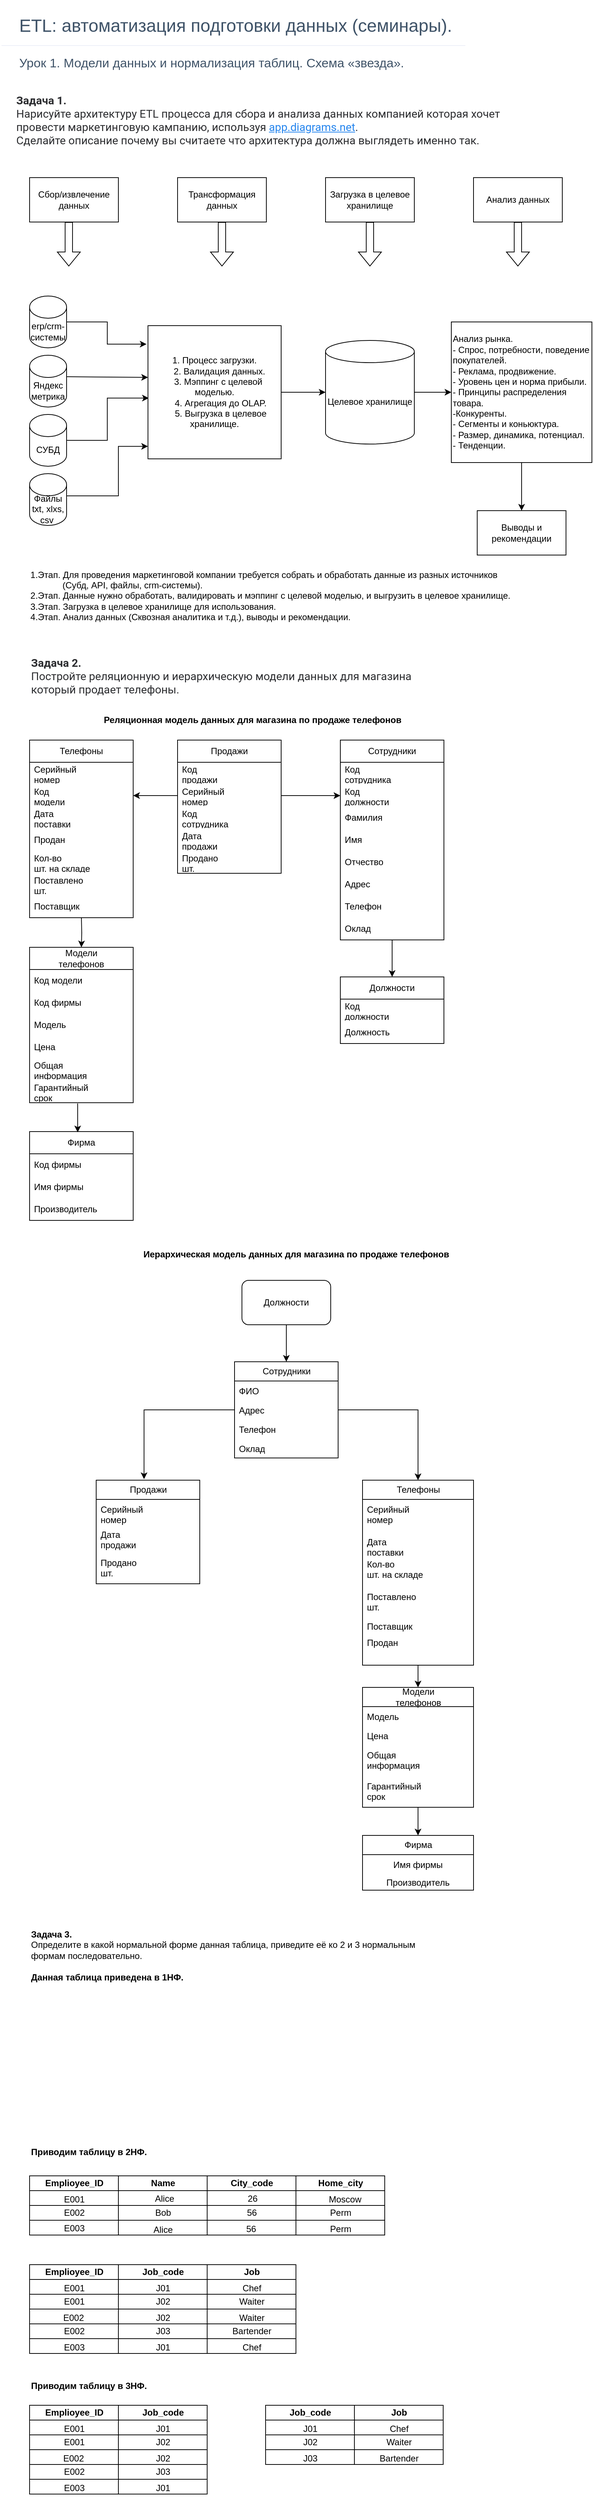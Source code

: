 <mxfile version="21.6.9" type="device">
  <diagram name="Страница — 1" id="2pCsTsZ0x85iyXRWBJ1C">
    <mxGraphModel dx="2222" dy="1791" grid="1" gridSize="10" guides="1" tooltips="1" connect="1" arrows="1" fold="1" page="1" pageScale="1" pageWidth="827" pageHeight="1169" math="0" shadow="0">
      <root>
        <mxCell id="0" />
        <mxCell id="1" parent="0" />
        <mxCell id="4Aqi2SxHFl3eGZzJkiWf-13" value="Продажи" style="swimlane;fontStyle=0;childLayout=stackLayout;horizontal=1;startSize=30;horizontalStack=0;resizeParent=1;resizeParentMax=0;resizeLast=0;collapsible=1;marginBottom=0;whiteSpace=wrap;html=1;" parent="1" vertex="1">
          <mxGeometry x="-560" y="-160" width="140" height="180" as="geometry" />
        </mxCell>
        <mxCell id="4Aqi2SxHFl3eGZzJkiWf-14" value="Код&lt;br/&gt;продажи" style="text;strokeColor=none;fillColor=none;align=left;verticalAlign=middle;spacingLeft=4;spacingRight=4;overflow=hidden;points=[[0,0.5],[1,0.5]];portConstraint=eastwest;rotatable=0;whiteSpace=wrap;html=1;" parent="4Aqi2SxHFl3eGZzJkiWf-13" vertex="1">
          <mxGeometry y="30" width="140" height="30" as="geometry" />
        </mxCell>
        <mxCell id="4Aqi2SxHFl3eGZzJkiWf-15" value="Серийный&lt;br/&gt;номер" style="text;strokeColor=none;fillColor=none;align=left;verticalAlign=middle;spacingLeft=4;spacingRight=4;overflow=hidden;points=[[0,0.5],[1,0.5]];portConstraint=eastwest;rotatable=0;whiteSpace=wrap;html=1;" parent="4Aqi2SxHFl3eGZzJkiWf-13" vertex="1">
          <mxGeometry y="60" width="140" height="30" as="geometry" />
        </mxCell>
        <mxCell id="4Aqi2SxHFl3eGZzJkiWf-16" value="Код&lt;br/&gt;сотрудника" style="text;strokeColor=none;fillColor=none;align=left;verticalAlign=middle;spacingLeft=4;spacingRight=4;overflow=hidden;points=[[0,0.5],[1,0.5]];portConstraint=eastwest;rotatable=0;whiteSpace=wrap;html=1;" parent="4Aqi2SxHFl3eGZzJkiWf-13" vertex="1">
          <mxGeometry y="90" width="140" height="30" as="geometry" />
        </mxCell>
        <mxCell id="ZsHg2eRCl6iXn9qxLOR--1" value="Дата&lt;br/&gt;продажи" style="text;strokeColor=none;fillColor=none;align=left;verticalAlign=middle;spacingLeft=4;spacingRight=4;overflow=hidden;points=[[0,0.5],[1,0.5]];portConstraint=eastwest;rotatable=0;whiteSpace=wrap;html=1;" vertex="1" parent="4Aqi2SxHFl3eGZzJkiWf-13">
          <mxGeometry y="120" width="140" height="30" as="geometry" />
        </mxCell>
        <mxCell id="ZsHg2eRCl6iXn9qxLOR--2" value="Продано&lt;br/&gt;шт." style="text;strokeColor=none;fillColor=none;align=left;verticalAlign=middle;spacingLeft=4;spacingRight=4;overflow=hidden;points=[[0,0.5],[1,0.5]];portConstraint=eastwest;rotatable=0;whiteSpace=wrap;html=1;" vertex="1" parent="4Aqi2SxHFl3eGZzJkiWf-13">
          <mxGeometry y="150" width="140" height="30" as="geometry" />
        </mxCell>
        <mxCell id="4Aqi2SxHFl3eGZzJkiWf-21" value="Сотрудники" style="swimlane;fontStyle=0;childLayout=stackLayout;horizontal=1;startSize=30;horizontalStack=0;resizeParent=1;resizeParentMax=0;resizeLast=0;collapsible=1;marginBottom=0;whiteSpace=wrap;html=1;" parent="1" vertex="1">
          <mxGeometry x="-340" y="-160" width="140" height="270" as="geometry">
            <mxRectangle x="-360" y="630" width="110" height="30" as="alternateBounds" />
          </mxGeometry>
        </mxCell>
        <mxCell id="4Aqi2SxHFl3eGZzJkiWf-22" value="Код&lt;br/&gt;сотрудника" style="text;strokeColor=none;fillColor=none;align=left;verticalAlign=middle;spacingLeft=4;spacingRight=4;overflow=hidden;points=[[0,0.5],[1,0.5]];portConstraint=eastwest;rotatable=0;whiteSpace=wrap;html=1;" parent="4Aqi2SxHFl3eGZzJkiWf-21" vertex="1">
          <mxGeometry y="30" width="140" height="30" as="geometry" />
        </mxCell>
        <mxCell id="4Aqi2SxHFl3eGZzJkiWf-23" value="Код&lt;br/&gt;должности" style="text;strokeColor=none;fillColor=none;align=left;verticalAlign=middle;spacingLeft=4;spacingRight=4;overflow=hidden;points=[[0,0.5],[1,0.5]];portConstraint=eastwest;rotatable=0;whiteSpace=wrap;html=1;" parent="4Aqi2SxHFl3eGZzJkiWf-21" vertex="1">
          <mxGeometry y="60" width="140" height="30" as="geometry" />
        </mxCell>
        <mxCell id="4Aqi2SxHFl3eGZzJkiWf-24" value="Фамилия" style="text;strokeColor=none;fillColor=none;align=left;verticalAlign=middle;spacingLeft=4;spacingRight=4;overflow=hidden;points=[[0,0.5],[1,0.5]];portConstraint=eastwest;rotatable=0;whiteSpace=wrap;html=1;" parent="4Aqi2SxHFl3eGZzJkiWf-21" vertex="1">
          <mxGeometry y="90" width="140" height="30" as="geometry" />
        </mxCell>
        <mxCell id="ZsHg2eRCl6iXn9qxLOR--3" value="Имя" style="text;strokeColor=none;fillColor=none;align=left;verticalAlign=middle;spacingLeft=4;spacingRight=4;overflow=hidden;points=[[0,0.5],[1,0.5]];portConstraint=eastwest;rotatable=0;whiteSpace=wrap;html=1;" vertex="1" parent="4Aqi2SxHFl3eGZzJkiWf-21">
          <mxGeometry y="120" width="140" height="30" as="geometry" />
        </mxCell>
        <mxCell id="ZsHg2eRCl6iXn9qxLOR--4" value="Отчество" style="text;strokeColor=none;fillColor=none;align=left;verticalAlign=middle;spacingLeft=4;spacingRight=4;overflow=hidden;points=[[0,0.5],[1,0.5]];portConstraint=eastwest;rotatable=0;whiteSpace=wrap;html=1;" vertex="1" parent="4Aqi2SxHFl3eGZzJkiWf-21">
          <mxGeometry y="150" width="140" height="30" as="geometry" />
        </mxCell>
        <mxCell id="ZsHg2eRCl6iXn9qxLOR--5" value="Адрес" style="text;strokeColor=none;fillColor=none;align=left;verticalAlign=middle;spacingLeft=4;spacingRight=4;overflow=hidden;points=[[0,0.5],[1,0.5]];portConstraint=eastwest;rotatable=0;whiteSpace=wrap;html=1;" vertex="1" parent="4Aqi2SxHFl3eGZzJkiWf-21">
          <mxGeometry y="180" width="140" height="30" as="geometry" />
        </mxCell>
        <mxCell id="ZsHg2eRCl6iXn9qxLOR--19" value="" style="endArrow=classic;html=1;rounded=0;entryX=0.5;entryY=0;entryDx=0;entryDy=0;" edge="1" parent="4Aqi2SxHFl3eGZzJkiWf-21" target="4Aqi2SxHFl3eGZzJkiWf-25">
          <mxGeometry width="50" height="50" relative="1" as="geometry">
            <mxPoint x="70" y="270" as="sourcePoint" />
            <mxPoint x="120" y="220" as="targetPoint" />
          </mxGeometry>
        </mxCell>
        <mxCell id="ZsHg2eRCl6iXn9qxLOR--6" value="Телефон" style="text;strokeColor=none;fillColor=none;align=left;verticalAlign=middle;spacingLeft=4;spacingRight=4;overflow=hidden;points=[[0,0.5],[1,0.5]];portConstraint=eastwest;rotatable=0;whiteSpace=wrap;html=1;" vertex="1" parent="4Aqi2SxHFl3eGZzJkiWf-21">
          <mxGeometry y="210" width="140" height="30" as="geometry" />
        </mxCell>
        <mxCell id="ZsHg2eRCl6iXn9qxLOR--7" value="Оклад" style="text;strokeColor=none;fillColor=none;align=left;verticalAlign=middle;spacingLeft=4;spacingRight=4;overflow=hidden;points=[[0,0.5],[1,0.5]];portConstraint=eastwest;rotatable=0;whiteSpace=wrap;html=1;" vertex="1" parent="4Aqi2SxHFl3eGZzJkiWf-21">
          <mxGeometry y="240" width="140" height="30" as="geometry" />
        </mxCell>
        <mxCell id="4Aqi2SxHFl3eGZzJkiWf-25" value="Должности" style="swimlane;fontStyle=0;childLayout=stackLayout;horizontal=1;startSize=30;horizontalStack=0;resizeParent=1;resizeParentMax=0;resizeLast=0;collapsible=1;marginBottom=0;whiteSpace=wrap;html=1;" parent="1" vertex="1">
          <mxGeometry x="-340" y="160" width="140" height="90" as="geometry" />
        </mxCell>
        <mxCell id="4Aqi2SxHFl3eGZzJkiWf-26" value="Код&lt;br/&gt;должности" style="text;strokeColor=none;fillColor=none;align=left;verticalAlign=middle;spacingLeft=4;spacingRight=4;overflow=hidden;points=[[0,0.5],[1,0.5]];portConstraint=eastwest;rotatable=0;whiteSpace=wrap;html=1;" parent="4Aqi2SxHFl3eGZzJkiWf-25" vertex="1">
          <mxGeometry y="30" width="140" height="30" as="geometry" />
        </mxCell>
        <mxCell id="4Aqi2SxHFl3eGZzJkiWf-27" value="Должность" style="text;strokeColor=none;fillColor=none;align=left;verticalAlign=middle;spacingLeft=4;spacingRight=4;overflow=hidden;points=[[0,0.5],[1,0.5]];portConstraint=eastwest;rotatable=0;whiteSpace=wrap;html=1;" parent="4Aqi2SxHFl3eGZzJkiWf-25" vertex="1">
          <mxGeometry y="60" width="140" height="30" as="geometry" />
        </mxCell>
        <mxCell id="4Aqi2SxHFl3eGZzJkiWf-49" value="Телефоны" style="swimlane;fontStyle=0;childLayout=stackLayout;horizontal=1;startSize=30;horizontalStack=0;resizeParent=1;resizeParentMax=0;resizeLast=0;collapsible=1;marginBottom=0;whiteSpace=wrap;html=1;" parent="1" vertex="1">
          <mxGeometry x="-760" y="-160" width="140" height="240" as="geometry" />
        </mxCell>
        <mxCell id="4Aqi2SxHFl3eGZzJkiWf-50" value="Серийный&lt;br/&gt;номер" style="text;strokeColor=none;fillColor=none;align=left;verticalAlign=middle;spacingLeft=4;spacingRight=4;overflow=hidden;points=[[0,0.5],[1,0.5]];portConstraint=eastwest;rotatable=0;whiteSpace=wrap;html=1;" parent="4Aqi2SxHFl3eGZzJkiWf-49" vertex="1">
          <mxGeometry y="30" width="140" height="30" as="geometry" />
        </mxCell>
        <mxCell id="4Aqi2SxHFl3eGZzJkiWf-51" value="Код&lt;br/&gt;модели" style="text;strokeColor=none;fillColor=none;align=left;verticalAlign=middle;spacingLeft=4;spacingRight=4;overflow=hidden;points=[[0,0.5],[1,0.5]];portConstraint=eastwest;rotatable=0;whiteSpace=wrap;html=1;" parent="4Aqi2SxHFl3eGZzJkiWf-49" vertex="1">
          <mxGeometry y="60" width="140" height="30" as="geometry" />
        </mxCell>
        <mxCell id="4Aqi2SxHFl3eGZzJkiWf-52" value="Дата&lt;br/&gt;поставки" style="text;strokeColor=none;fillColor=none;align=left;verticalAlign=middle;spacingLeft=4;spacingRight=4;overflow=hidden;points=[[0,0.5],[1,0.5]];portConstraint=eastwest;rotatable=0;whiteSpace=wrap;html=1;" parent="4Aqi2SxHFl3eGZzJkiWf-49" vertex="1">
          <mxGeometry y="90" width="140" height="30" as="geometry" />
        </mxCell>
        <mxCell id="ZsHg2eRCl6iXn9qxLOR--8" value="Продан" style="text;strokeColor=none;fillColor=none;align=left;verticalAlign=middle;spacingLeft=4;spacingRight=4;overflow=hidden;points=[[0,0.5],[1,0.5]];portConstraint=eastwest;rotatable=0;whiteSpace=wrap;html=1;" vertex="1" parent="4Aqi2SxHFl3eGZzJkiWf-49">
          <mxGeometry y="120" width="140" height="30" as="geometry" />
        </mxCell>
        <mxCell id="ZsHg2eRCl6iXn9qxLOR--9" value="Кол-во&lt;br/&gt;шт. на складе" style="text;strokeColor=none;fillColor=none;align=left;verticalAlign=middle;spacingLeft=4;spacingRight=4;overflow=hidden;points=[[0,0.5],[1,0.5]];portConstraint=eastwest;rotatable=0;whiteSpace=wrap;html=1;" vertex="1" parent="4Aqi2SxHFl3eGZzJkiWf-49">
          <mxGeometry y="150" width="140" height="30" as="geometry" />
        </mxCell>
        <mxCell id="ZsHg2eRCl6iXn9qxLOR--10" value="Поставлено&lt;br/&gt;шт." style="text;strokeColor=none;fillColor=none;align=left;verticalAlign=middle;spacingLeft=4;spacingRight=4;overflow=hidden;points=[[0,0.5],[1,0.5]];portConstraint=eastwest;rotatable=0;whiteSpace=wrap;html=1;" vertex="1" parent="4Aqi2SxHFl3eGZzJkiWf-49">
          <mxGeometry y="180" width="140" height="30" as="geometry" />
        </mxCell>
        <mxCell id="ZsHg2eRCl6iXn9qxLOR--11" value="Поставщик" style="text;strokeColor=none;fillColor=none;align=left;verticalAlign=middle;spacingLeft=4;spacingRight=4;overflow=hidden;points=[[0,0.5],[1,0.5]];portConstraint=eastwest;rotatable=0;whiteSpace=wrap;html=1;" vertex="1" parent="4Aqi2SxHFl3eGZzJkiWf-49">
          <mxGeometry y="210" width="140" height="30" as="geometry" />
        </mxCell>
        <mxCell id="4Aqi2SxHFl3eGZzJkiWf-53" value="Модели&lt;br/&gt;телефонов" style="swimlane;fontStyle=0;childLayout=stackLayout;horizontal=1;startSize=30;horizontalStack=0;resizeParent=1;resizeParentMax=0;resizeLast=0;collapsible=1;marginBottom=0;whiteSpace=wrap;html=1;" parent="1" vertex="1">
          <mxGeometry x="-760" y="120" width="140" height="210" as="geometry" />
        </mxCell>
        <mxCell id="4Aqi2SxHFl3eGZzJkiWf-54" value="Код модели" style="text;strokeColor=none;fillColor=none;align=left;verticalAlign=middle;spacingLeft=4;spacingRight=4;overflow=hidden;points=[[0,0.5],[1,0.5]];portConstraint=eastwest;rotatable=0;whiteSpace=wrap;html=1;" parent="4Aqi2SxHFl3eGZzJkiWf-53" vertex="1">
          <mxGeometry y="30" width="140" height="30" as="geometry" />
        </mxCell>
        <mxCell id="4Aqi2SxHFl3eGZzJkiWf-55" value="Код фирмы" style="text;strokeColor=none;fillColor=none;align=left;verticalAlign=middle;spacingLeft=4;spacingRight=4;overflow=hidden;points=[[0,0.5],[1,0.5]];portConstraint=eastwest;rotatable=0;whiteSpace=wrap;html=1;" parent="4Aqi2SxHFl3eGZzJkiWf-53" vertex="1">
          <mxGeometry y="60" width="140" height="30" as="geometry" />
        </mxCell>
        <mxCell id="4Aqi2SxHFl3eGZzJkiWf-56" value="Модель" style="text;strokeColor=none;fillColor=none;align=left;verticalAlign=middle;spacingLeft=4;spacingRight=4;overflow=hidden;points=[[0,0.5],[1,0.5]];portConstraint=eastwest;rotatable=0;whiteSpace=wrap;html=1;" parent="4Aqi2SxHFl3eGZzJkiWf-53" vertex="1">
          <mxGeometry y="90" width="140" height="30" as="geometry" />
        </mxCell>
        <mxCell id="ZsHg2eRCl6iXn9qxLOR--12" value="Цена" style="text;strokeColor=none;fillColor=none;align=left;verticalAlign=middle;spacingLeft=4;spacingRight=4;overflow=hidden;points=[[0,0.5],[1,0.5]];portConstraint=eastwest;rotatable=0;whiteSpace=wrap;html=1;" vertex="1" parent="4Aqi2SxHFl3eGZzJkiWf-53">
          <mxGeometry y="120" width="140" height="30" as="geometry" />
        </mxCell>
        <mxCell id="ZsHg2eRCl6iXn9qxLOR--13" value="Общая&lt;br/&gt;информация" style="text;strokeColor=none;fillColor=none;align=left;verticalAlign=middle;spacingLeft=4;spacingRight=4;overflow=hidden;points=[[0,0.5],[1,0.5]];portConstraint=eastwest;rotatable=0;whiteSpace=wrap;html=1;" vertex="1" parent="4Aqi2SxHFl3eGZzJkiWf-53">
          <mxGeometry y="150" width="140" height="30" as="geometry" />
        </mxCell>
        <mxCell id="ZsHg2eRCl6iXn9qxLOR--14" value="Гарантийный&lt;br style=&quot;border-color: var(--border-color);&quot;&gt;срок" style="text;strokeColor=none;fillColor=none;align=left;verticalAlign=middle;spacingLeft=4;spacingRight=4;overflow=hidden;points=[[0,0.5],[1,0.5]];portConstraint=eastwest;rotatable=0;whiteSpace=wrap;html=1;" vertex="1" parent="4Aqi2SxHFl3eGZzJkiWf-53">
          <mxGeometry y="180" width="140" height="30" as="geometry" />
        </mxCell>
        <mxCell id="4Aqi2SxHFl3eGZzJkiWf-57" value="Фирма" style="swimlane;fontStyle=0;childLayout=stackLayout;horizontal=1;startSize=30;horizontalStack=0;resizeParent=1;resizeParentMax=0;resizeLast=0;collapsible=1;marginBottom=0;whiteSpace=wrap;html=1;" parent="1" vertex="1">
          <mxGeometry x="-760" y="369" width="140" height="120" as="geometry" />
        </mxCell>
        <mxCell id="4Aqi2SxHFl3eGZzJkiWf-58" value="Код фирмы" style="text;strokeColor=none;fillColor=none;align=left;verticalAlign=middle;spacingLeft=4;spacingRight=4;overflow=hidden;points=[[0,0.5],[1,0.5]];portConstraint=eastwest;rotatable=0;whiteSpace=wrap;html=1;" parent="4Aqi2SxHFl3eGZzJkiWf-57" vertex="1">
          <mxGeometry y="30" width="140" height="30" as="geometry" />
        </mxCell>
        <mxCell id="4Aqi2SxHFl3eGZzJkiWf-59" value="Имя фирмы" style="text;strokeColor=none;fillColor=none;align=left;verticalAlign=middle;spacingLeft=4;spacingRight=4;overflow=hidden;points=[[0,0.5],[1,0.5]];portConstraint=eastwest;rotatable=0;whiteSpace=wrap;html=1;" parent="4Aqi2SxHFl3eGZzJkiWf-57" vertex="1">
          <mxGeometry y="60" width="140" height="30" as="geometry" />
        </mxCell>
        <mxCell id="ZsHg2eRCl6iXn9qxLOR--102" value="Производитель" style="text;strokeColor=none;fillColor=none;align=left;verticalAlign=middle;spacingLeft=4;spacingRight=4;overflow=hidden;points=[[0,0.5],[1,0.5]];portConstraint=eastwest;rotatable=0;whiteSpace=wrap;html=1;" vertex="1" parent="4Aqi2SxHFl3eGZzJkiWf-57">
          <mxGeometry y="90" width="140" height="30" as="geometry" />
        </mxCell>
        <mxCell id="4Aqi2SxHFl3eGZzJkiWf-68" value="&lt;header class=&quot;main-content-wrapper__header&quot; style=&quot;box-sizing: border-box; display: flex; align-items: center; min-height: 55px; padding: 0px 18px 8px 24px; border-bottom: 1px solid rgba(164, 175, 221, 0.2); font-family: Onest, sans-serif; font-style: normal; font-weight: 500; font-size: 24px; line-height: 24px; color: rgb(44, 45, 48); font-variant-ligatures: normal; font-variant-caps: normal; letter-spacing: normal; orphans: 2; text-align: start; text-indent: 0px; text-transform: none; widows: 2; word-spacing: 0px; -webkit-text-stroke-width: 0px; background-color: rgb(255, 255, 255); text-decoration-thickness: initial; text-decoration-style: initial; text-decoration-color: initial;&quot;&gt;&lt;h2 style=&quot;box-sizing: border-box; font-family: Onest, sans-serif; font-weight: 500; line-height: 24px; color: rgb(63, 83, 104); margin: 10px 0px 0px; font-size: 24px;&quot;&gt;ETL: автоматизация подготовки данных (семинары).&lt;/h2&gt;&lt;/header&gt;&lt;header style=&quot;box-sizing: border-box; display: flex; align-items: center; min-height: 55px; padding: 0px 18px 8px 24px; color: rgb(44, 45, 48); font-family: Onest, Roboto, &amp;quot;San Francisco&amp;quot;, &amp;quot;Helvetica Neue&amp;quot;, Helvetica, Arial; font-size: 15px; font-style: normal; font-variant-ligatures: normal; font-variant-caps: normal; font-weight: 400; letter-spacing: normal; orphans: 2; text-align: start; text-indent: 0px; text-transform: none; widows: 2; word-spacing: 0px; -webkit-text-stroke-width: 0px; background-color: rgb(255, 255, 255); text-decoration-thickness: initial; text-decoration-style: initial; text-decoration-color: initial;&quot;&gt;&lt;div class=&quot;title-block&quot; style=&quot;box-sizing: border-box; flex: 1 1 0%; position: relative;&quot;&gt;&lt;h3 class=&quot;title&quot; style=&quot;box-sizing: border-box; font-family: Onest, sans-serif; font-weight: 500; line-height: 24px; color: rgb(63, 83, 104); margin: 0px; font-size: 17px; font-style: normal;&quot;&gt;Урок 1. Модели данных и нормализация таблиц. Схема «звезда».&lt;/h3&gt;&lt;/div&gt;&lt;/header&gt;" style="text;whiteSpace=wrap;html=1;" parent="1" vertex="1">
          <mxGeometry x="-800" y="-1160" width="640" height="120" as="geometry" />
        </mxCell>
        <mxCell id="4Aqi2SxHFl3eGZzJkiWf-69" value="&lt;span style=&quot;color: rgb(44, 45, 48); font-family: Onest, Roboto, &amp;quot;San Francisco&amp;quot;, &amp;quot;Helvetica Neue&amp;quot;, Helvetica, Arial; font-size: 15px; font-style: normal; font-variant-ligatures: normal; font-variant-caps: normal; letter-spacing: normal; orphans: 2; text-align: start; text-indent: 0px; text-transform: none; widows: 2; word-spacing: 0px; -webkit-text-stroke-width: 0px; background-color: rgb(255, 255, 255); text-decoration-thickness: initial; text-decoration-style: initial; text-decoration-color: initial; float: none; display: inline !important;&quot;&gt;&lt;b&gt;Задача 1.&lt;/b&gt;&lt;br&gt;Нарисуйте архитектуру ETL процесса для сбора и анализа данных компанией которая хочет&amp;nbsp; &amp;nbsp; &amp;nbsp; &amp;nbsp; &amp;nbsp; &amp;nbsp; &amp;nbsp; провести маркетинговую кампанию, используя&lt;span style=&quot;font-weight: 400;&quot;&gt;&amp;nbsp;&lt;/span&gt;&lt;/span&gt;&lt;a href=&quot;http://app.diagrams.net/&quot; target=&quot;_blank&quot; style=&quot;box-sizing: border-box; background-color: rgb(255, 255, 255); color: rgb(37, 133, 238); text-decoration: underline; cursor: pointer; overflow-wrap: break-word; font-family: Onest, Roboto, &amp;quot;San Francisco&amp;quot;, &amp;quot;Helvetica Neue&amp;quot;, Helvetica, Arial; font-size: 15px; font-style: normal; font-variant-ligatures: normal; font-variant-caps: normal; font-weight: 400; letter-spacing: normal; orphans: 2; text-align: start; text-indent: 0px; text-transform: none; widows: 2; word-spacing: 0px; -webkit-text-stroke-width: 0px;&quot;&gt;app.diagrams.net&lt;/a&gt;&lt;span style=&quot;color: rgb(44, 45, 48); font-family: Onest, Roboto, &amp;quot;San Francisco&amp;quot;, &amp;quot;Helvetica Neue&amp;quot;, Helvetica, Arial; font-size: 15px; font-style: normal; font-variant-ligatures: normal; font-variant-caps: normal; font-weight: 400; letter-spacing: normal; orphans: 2; text-align: start; text-indent: 0px; text-transform: none; widows: 2; word-spacing: 0px; -webkit-text-stroke-width: 0px; background-color: rgb(255, 255, 255); text-decoration-thickness: initial; text-decoration-style: initial; text-decoration-color: initial; float: none; display: inline !important;&quot;&gt;.&lt;br&gt;Сделайте описание почему вы считаете что архитектура должна выглядеть именно так.&lt;/span&gt;" style="text;whiteSpace=wrap;html=1;" parent="1" vertex="1">
          <mxGeometry x="-780" y="-1040" width="710" height="80" as="geometry" />
        </mxCell>
        <mxCell id="4Aqi2SxHFl3eGZzJkiWf-70" value="Сбор/извлечение данных" style="rounded=0;whiteSpace=wrap;html=1;" parent="1" vertex="1">
          <mxGeometry x="-760" y="-920" width="120" height="60" as="geometry" />
        </mxCell>
        <mxCell id="4Aqi2SxHFl3eGZzJkiWf-71" value="Трансформация данных" style="rounded=0;whiteSpace=wrap;html=1;" parent="1" vertex="1">
          <mxGeometry x="-560" y="-920" width="120" height="60" as="geometry" />
        </mxCell>
        <mxCell id="4Aqi2SxHFl3eGZzJkiWf-72" value="Загрузка в целевое хранилище" style="rounded=0;whiteSpace=wrap;html=1;" parent="1" vertex="1">
          <mxGeometry x="-360" y="-920" width="120" height="60" as="geometry" />
        </mxCell>
        <mxCell id="4Aqi2SxHFl3eGZzJkiWf-73" value="Анализ данных" style="rounded=0;whiteSpace=wrap;html=1;" parent="1" vertex="1">
          <mxGeometry x="-160" y="-920" width="120" height="60" as="geometry" />
        </mxCell>
        <mxCell id="4Aqi2SxHFl3eGZzJkiWf-80" style="edgeStyle=orthogonalEdgeStyle;rounded=0;orthogonalLoop=1;jettySize=auto;html=1;entryX=-0.011;entryY=0.139;entryDx=0;entryDy=0;entryPerimeter=0;" parent="1" source="4Aqi2SxHFl3eGZzJkiWf-74" target="4Aqi2SxHFl3eGZzJkiWf-78" edge="1">
          <mxGeometry relative="1" as="geometry" />
        </mxCell>
        <mxCell id="4Aqi2SxHFl3eGZzJkiWf-74" value="erp/crm-системы" style="shape=cylinder3;whiteSpace=wrap;html=1;boundedLbl=1;backgroundOutline=1;size=15;" parent="1" vertex="1">
          <mxGeometry x="-760" y="-760" width="50" height="70" as="geometry" />
        </mxCell>
        <mxCell id="4Aqi2SxHFl3eGZzJkiWf-81" style="edgeStyle=orthogonalEdgeStyle;rounded=0;orthogonalLoop=1;jettySize=auto;html=1;entryX=0;entryY=0.394;entryDx=0;entryDy=0;entryPerimeter=0;" parent="1" edge="1">
          <mxGeometry relative="1" as="geometry">
            <mxPoint x="-710" y="-651" as="sourcePoint" />
            <mxPoint x="-600" y="-650.08" as="targetPoint" />
          </mxGeometry>
        </mxCell>
        <mxCell id="4Aqi2SxHFl3eGZzJkiWf-75" value="Яндекс&lt;br&gt;метрика" style="shape=cylinder3;whiteSpace=wrap;html=1;boundedLbl=1;backgroundOutline=1;size=15;" parent="1" vertex="1">
          <mxGeometry x="-760" y="-680" width="50" height="70" as="geometry" />
        </mxCell>
        <mxCell id="4Aqi2SxHFl3eGZzJkiWf-82" style="edgeStyle=orthogonalEdgeStyle;rounded=0;orthogonalLoop=1;jettySize=auto;html=1;entryX=0.006;entryY=0.544;entryDx=0;entryDy=0;entryPerimeter=0;" parent="1" source="4Aqi2SxHFl3eGZzJkiWf-76" target="4Aqi2SxHFl3eGZzJkiWf-78" edge="1">
          <mxGeometry relative="1" as="geometry" />
        </mxCell>
        <mxCell id="4Aqi2SxHFl3eGZzJkiWf-76" value="СУБД" style="shape=cylinder3;whiteSpace=wrap;html=1;boundedLbl=1;backgroundOutline=1;size=15;" parent="1" vertex="1">
          <mxGeometry x="-760" y="-600" width="50" height="70" as="geometry" />
        </mxCell>
        <mxCell id="4Aqi2SxHFl3eGZzJkiWf-83" style="edgeStyle=orthogonalEdgeStyle;rounded=0;orthogonalLoop=1;jettySize=auto;html=1;entryX=0;entryY=0.906;entryDx=0;entryDy=0;entryPerimeter=0;" parent="1" source="4Aqi2SxHFl3eGZzJkiWf-77" target="4Aqi2SxHFl3eGZzJkiWf-78" edge="1">
          <mxGeometry relative="1" as="geometry">
            <Array as="points">
              <mxPoint x="-640" y="-490" />
              <mxPoint x="-640" y="-557" />
            </Array>
          </mxGeometry>
        </mxCell>
        <mxCell id="4Aqi2SxHFl3eGZzJkiWf-77" value="Файлы&lt;br&gt;txt, xlxs, csv&amp;nbsp;" style="shape=cylinder3;whiteSpace=wrap;html=1;boundedLbl=1;backgroundOutline=1;size=15;" parent="1" vertex="1">
          <mxGeometry x="-760" y="-520" width="50" height="70" as="geometry" />
        </mxCell>
        <mxCell id="4Aqi2SxHFl3eGZzJkiWf-84" style="edgeStyle=orthogonalEdgeStyle;rounded=0;orthogonalLoop=1;jettySize=auto;html=1;entryX=0;entryY=0.5;entryDx=0;entryDy=0;entryPerimeter=0;" parent="1" source="4Aqi2SxHFl3eGZzJkiWf-78" target="4Aqi2SxHFl3eGZzJkiWf-79" edge="1">
          <mxGeometry relative="1" as="geometry" />
        </mxCell>
        <mxCell id="4Aqi2SxHFl3eGZzJkiWf-78" value="1. Процесс загрузки.&lt;br&gt;&amp;nbsp; &amp;nbsp; 2. Валидация данных.&lt;br&gt;&amp;nbsp; &amp;nbsp;3. Мэппинг с целевой&lt;br&gt;моделью.&lt;br&gt;&amp;nbsp; &amp;nbsp; &amp;nbsp;4. Агрегация до OLAP.&lt;br&gt;&amp;nbsp; &amp;nbsp; &amp;nbsp;5. Выгрузка в целевое хранилище." style="whiteSpace=wrap;html=1;aspect=fixed;" parent="1" vertex="1">
          <mxGeometry x="-600" y="-720" width="180" height="180" as="geometry" />
        </mxCell>
        <mxCell id="4Aqi2SxHFl3eGZzJkiWf-87" style="edgeStyle=orthogonalEdgeStyle;rounded=0;orthogonalLoop=1;jettySize=auto;html=1;entryX=0;entryY=0.5;entryDx=0;entryDy=0;" parent="1" source="4Aqi2SxHFl3eGZzJkiWf-79" target="4Aqi2SxHFl3eGZzJkiWf-85" edge="1">
          <mxGeometry relative="1" as="geometry" />
        </mxCell>
        <mxCell id="4Aqi2SxHFl3eGZzJkiWf-79" value="Целевое хранилище" style="shape=cylinder3;whiteSpace=wrap;html=1;boundedLbl=1;backgroundOutline=1;size=15;" parent="1" vertex="1">
          <mxGeometry x="-360" y="-700" width="120" height="140" as="geometry" />
        </mxCell>
        <mxCell id="4Aqi2SxHFl3eGZzJkiWf-93" value="" style="edgeStyle=orthogonalEdgeStyle;rounded=0;orthogonalLoop=1;jettySize=auto;html=1;" parent="1" source="4Aqi2SxHFl3eGZzJkiWf-85" target="4Aqi2SxHFl3eGZzJkiWf-92" edge="1">
          <mxGeometry relative="1" as="geometry" />
        </mxCell>
        <mxCell id="4Aqi2SxHFl3eGZzJkiWf-85" value="Анализ рынка.&lt;br&gt;- Спрос, потребности, поведение покупателей.&lt;br&gt;- Реклама, продвижение.&lt;br&gt;- Уровень цен и норма прибыли.&lt;br&gt;- Принципы распределения товара.&lt;br&gt;-Конкуренты.&lt;br&gt;- Сегменты и коньюктура.&lt;br&gt;- Размер, динамика, потенциал.&lt;br&gt;- Тенденции." style="whiteSpace=wrap;html=1;aspect=fixed;align=left;" parent="1" vertex="1">
          <mxGeometry x="-190" y="-725" width="190" height="190" as="geometry" />
        </mxCell>
        <mxCell id="4Aqi2SxHFl3eGZzJkiWf-88" value="" style="shape=flexArrow;endArrow=classic;html=1;rounded=0;exitX=0.442;exitY=1;exitDx=0;exitDy=0;exitPerimeter=0;" parent="1" source="4Aqi2SxHFl3eGZzJkiWf-70" edge="1">
          <mxGeometry width="50" height="50" relative="1" as="geometry">
            <mxPoint x="-690" y="-790" as="sourcePoint" />
            <mxPoint x="-707" y="-800" as="targetPoint" />
          </mxGeometry>
        </mxCell>
        <mxCell id="4Aqi2SxHFl3eGZzJkiWf-89" value="" style="shape=flexArrow;endArrow=classic;html=1;rounded=0;exitX=0.442;exitY=1;exitDx=0;exitDy=0;exitPerimeter=0;" parent="1" edge="1">
          <mxGeometry width="50" height="50" relative="1" as="geometry">
            <mxPoint x="-500" y="-860" as="sourcePoint" />
            <mxPoint x="-500" y="-800" as="targetPoint" />
          </mxGeometry>
        </mxCell>
        <mxCell id="4Aqi2SxHFl3eGZzJkiWf-90" value="" style="shape=flexArrow;endArrow=classic;html=1;rounded=0;exitX=0.442;exitY=1;exitDx=0;exitDy=0;exitPerimeter=0;" parent="1" edge="1">
          <mxGeometry width="50" height="50" relative="1" as="geometry">
            <mxPoint x="-300" y="-860" as="sourcePoint" />
            <mxPoint x="-300" y="-800" as="targetPoint" />
          </mxGeometry>
        </mxCell>
        <mxCell id="4Aqi2SxHFl3eGZzJkiWf-91" value="" style="shape=flexArrow;endArrow=classic;html=1;rounded=0;exitX=0.442;exitY=1;exitDx=0;exitDy=0;exitPerimeter=0;" parent="1" edge="1">
          <mxGeometry width="50" height="50" relative="1" as="geometry">
            <mxPoint x="-100" y="-860" as="sourcePoint" />
            <mxPoint x="-100" y="-800" as="targetPoint" />
          </mxGeometry>
        </mxCell>
        <mxCell id="4Aqi2SxHFl3eGZzJkiWf-92" value="Выводы и рекомендации" style="rounded=0;whiteSpace=wrap;html=1;" parent="1" vertex="1">
          <mxGeometry x="-155" y="-470" width="120" height="60" as="geometry" />
        </mxCell>
        <mxCell id="4Aqi2SxHFl3eGZzJkiWf-94" value="&lt;div style=&quot;text-align: left;&quot;&gt;&lt;span style=&quot;background-color: initial;&quot;&gt;1.Этап. Для проведения маркетинговой компании требуется собрать и обработать данные из разных источников&lt;/span&gt;&lt;/div&gt;&lt;div style=&quot;text-align: left;&quot;&gt;&lt;span style=&quot;background-color: initial;&quot;&gt;&amp;nbsp; &amp;nbsp; &amp;nbsp; &amp;nbsp; &amp;nbsp; &amp;nbsp; &amp;nbsp;(Субд, API, файлы, crm-системы).&lt;/span&gt;&lt;/div&gt;&lt;div style=&quot;text-align: left;&quot;&gt;&lt;span style=&quot;background-color: initial;&quot;&gt;2.Этап. Д&lt;/span&gt;&lt;span style=&quot;background-color: initial;&quot;&gt;анные нужно обработать, валидировать и мэппинг с целевой моделью, и выгрузить в целевое хранилище.&lt;/span&gt;&lt;/div&gt;&lt;div style=&quot;text-align: left;&quot;&gt;&lt;span style=&quot;background-color: initial;&quot;&gt;3.Этап. Загрузка в целевое хранилище для использования.&lt;/span&gt;&lt;/div&gt;&lt;div style=&quot;text-align: left;&quot;&gt;&lt;span style=&quot;background-color: initial;&quot;&gt;4.Этап. Анализ данных (Сквозная аналитика и т.д.), выводы и рекомендации.&lt;/span&gt;&lt;/div&gt;" style="text;html=1;align=center;verticalAlign=middle;resizable=0;points=[];autosize=1;strokeColor=none;fillColor=none;" parent="1" vertex="1">
          <mxGeometry x="-770" y="-400" width="670" height="90" as="geometry" />
        </mxCell>
        <mxCell id="4Aqi2SxHFl3eGZzJkiWf-95" value="&lt;span style=&quot;color: rgb(44, 45, 48); font-family: Onest, Roboto, &amp;quot;San Francisco&amp;quot;, &amp;quot;Helvetica Neue&amp;quot;, Helvetica, Arial; font-size: 15px; font-style: normal; font-variant-ligatures: normal; font-variant-caps: normal; letter-spacing: normal; orphans: 2; text-align: start; text-indent: 0px; text-transform: none; widows: 2; word-spacing: 0px; -webkit-text-stroke-width: 0px; background-color: rgb(255, 255, 255); text-decoration-thickness: initial; text-decoration-style: initial; text-decoration-color: initial; float: none; display: inline !important;&quot;&gt;&lt;b&gt;Задача 2.&lt;/b&gt;&lt;br&gt;Постройте реляционную и иерархическую модели данных для магазина который продает телефоны.&lt;/span&gt;" style="text;whiteSpace=wrap;html=1;" parent="1" vertex="1">
          <mxGeometry x="-760" y="-280" width="560" height="60" as="geometry" />
        </mxCell>
        <mxCell id="ZsHg2eRCl6iXn9qxLOR--15" value="" style="edgeStyle=orthogonalEdgeStyle;rounded=0;orthogonalLoop=1;jettySize=auto;html=1;entryX=1;entryY=0.5;entryDx=0;entryDy=0;" edge="1" parent="1" source="4Aqi2SxHFl3eGZzJkiWf-15" target="4Aqi2SxHFl3eGZzJkiWf-51">
          <mxGeometry relative="1" as="geometry" />
        </mxCell>
        <mxCell id="ZsHg2eRCl6iXn9qxLOR--16" style="edgeStyle=orthogonalEdgeStyle;rounded=0;orthogonalLoop=1;jettySize=auto;html=1;entryX=0;entryY=0.5;entryDx=0;entryDy=0;" edge="1" parent="1" source="4Aqi2SxHFl3eGZzJkiWf-15" target="4Aqi2SxHFl3eGZzJkiWf-23">
          <mxGeometry relative="1" as="geometry" />
        </mxCell>
        <mxCell id="ZsHg2eRCl6iXn9qxLOR--17" value="" style="edgeStyle=orthogonalEdgeStyle;rounded=0;orthogonalLoop=1;jettySize=auto;html=1;" edge="1" parent="1">
          <mxGeometry relative="1" as="geometry">
            <mxPoint x="-690" y="80" as="sourcePoint" />
            <mxPoint x="-690" y="120" as="targetPoint" />
          </mxGeometry>
        </mxCell>
        <mxCell id="ZsHg2eRCl6iXn9qxLOR--18" value="" style="endArrow=classic;html=1;rounded=0;exitX=0.464;exitY=1.033;exitDx=0;exitDy=0;exitPerimeter=0;" edge="1" parent="1" source="ZsHg2eRCl6iXn9qxLOR--14">
          <mxGeometry width="50" height="50" relative="1" as="geometry">
            <mxPoint x="-10" y="240" as="sourcePoint" />
            <mxPoint x="-695" y="370" as="targetPoint" />
          </mxGeometry>
        </mxCell>
        <mxCell id="ZsHg2eRCl6iXn9qxLOR--20" value="&lt;b&gt;Реляционная модель данных для магазина по продаже телефонов&lt;/b&gt;" style="text;html=1;align=center;verticalAlign=middle;resizable=0;points=[];autosize=1;strokeColor=none;fillColor=none;" vertex="1" parent="1">
          <mxGeometry x="-674" y="-202" width="430" height="30" as="geometry" />
        </mxCell>
        <mxCell id="ZsHg2eRCl6iXn9qxLOR--21" value="&lt;b style=&quot;border-color: var(--border-color);&quot;&gt;Иерархическая модель данных для магазина по продаже телефонов&lt;/b&gt;" style="text;html=1;align=center;verticalAlign=middle;resizable=0;points=[];autosize=1;strokeColor=none;fillColor=none;" vertex="1" parent="1">
          <mxGeometry x="-620" y="520" width="440" height="30" as="geometry" />
        </mxCell>
        <mxCell id="ZsHg2eRCl6iXn9qxLOR--44" value="" style="edgeStyle=orthogonalEdgeStyle;rounded=0;orthogonalLoop=1;jettySize=auto;html=1;entryX=0.5;entryY=0;entryDx=0;entryDy=0;" edge="1" parent="1" source="ZsHg2eRCl6iXn9qxLOR--22" target="ZsHg2eRCl6iXn9qxLOR--59">
          <mxGeometry relative="1" as="geometry">
            <mxPoint x="-413" y="670" as="targetPoint" />
          </mxGeometry>
        </mxCell>
        <mxCell id="ZsHg2eRCl6iXn9qxLOR--22" value="Должности" style="rounded=1;whiteSpace=wrap;html=1;" vertex="1" parent="1">
          <mxGeometry x="-473" y="570" width="120" height="60" as="geometry" />
        </mxCell>
        <mxCell id="ZsHg2eRCl6iXn9qxLOR--59" value="Сотрудники" style="swimlane;fontStyle=0;childLayout=stackLayout;horizontal=1;startSize=26;fillColor=none;horizontalStack=0;resizeParent=1;resizeParentMax=0;resizeLast=0;collapsible=1;marginBottom=0;html=1;" vertex="1" parent="1">
          <mxGeometry x="-483" y="680" width="140" height="130" as="geometry" />
        </mxCell>
        <mxCell id="ZsHg2eRCl6iXn9qxLOR--60" value="ФИО" style="text;strokeColor=none;fillColor=none;align=left;verticalAlign=top;spacingLeft=4;spacingRight=4;overflow=hidden;rotatable=0;points=[[0,0.5],[1,0.5]];portConstraint=eastwest;whiteSpace=wrap;html=1;" vertex="1" parent="ZsHg2eRCl6iXn9qxLOR--59">
          <mxGeometry y="26" width="140" height="26" as="geometry" />
        </mxCell>
        <mxCell id="ZsHg2eRCl6iXn9qxLOR--61" value="Адрес" style="text;strokeColor=none;fillColor=none;align=left;verticalAlign=top;spacingLeft=4;spacingRight=4;overflow=hidden;rotatable=0;points=[[0,0.5],[1,0.5]];portConstraint=eastwest;whiteSpace=wrap;html=1;" vertex="1" parent="ZsHg2eRCl6iXn9qxLOR--59">
          <mxGeometry y="52" width="140" height="26" as="geometry" />
        </mxCell>
        <mxCell id="ZsHg2eRCl6iXn9qxLOR--62" value="Телефон" style="text;strokeColor=none;fillColor=none;align=left;verticalAlign=top;spacingLeft=4;spacingRight=4;overflow=hidden;rotatable=0;points=[[0,0.5],[1,0.5]];portConstraint=eastwest;whiteSpace=wrap;html=1;" vertex="1" parent="ZsHg2eRCl6iXn9qxLOR--59">
          <mxGeometry y="78" width="140" height="26" as="geometry" />
        </mxCell>
        <mxCell id="ZsHg2eRCl6iXn9qxLOR--63" value="Оклад" style="text;strokeColor=none;fillColor=none;align=left;verticalAlign=top;spacingLeft=4;spacingRight=4;overflow=hidden;rotatable=0;points=[[0,0.5],[1,0.5]];portConstraint=eastwest;whiteSpace=wrap;html=1;" vertex="1" parent="ZsHg2eRCl6iXn9qxLOR--59">
          <mxGeometry y="104" width="140" height="26" as="geometry" />
        </mxCell>
        <mxCell id="ZsHg2eRCl6iXn9qxLOR--74" value="Продажи" style="swimlane;fontStyle=0;childLayout=stackLayout;horizontal=1;startSize=26;fillColor=none;horizontalStack=0;resizeParent=1;resizeParentMax=0;resizeLast=0;collapsible=1;marginBottom=0;html=1;" vertex="1" parent="1">
          <mxGeometry x="-670" y="840" width="140" height="140" as="geometry" />
        </mxCell>
        <mxCell id="ZsHg2eRCl6iXn9qxLOR--75" value="Серийный&lt;br style=&quot;border-color: var(--border-color);&quot;&gt;номер" style="text;strokeColor=none;fillColor=none;align=left;verticalAlign=top;spacingLeft=4;spacingRight=4;overflow=hidden;rotatable=0;points=[[0,0.5],[1,0.5]];portConstraint=eastwest;whiteSpace=wrap;html=1;" vertex="1" parent="ZsHg2eRCl6iXn9qxLOR--74">
          <mxGeometry y="26" width="140" height="34" as="geometry" />
        </mxCell>
        <mxCell id="ZsHg2eRCl6iXn9qxLOR--76" value="Дата&lt;br style=&quot;border-color: var(--border-color);&quot;&gt;продажи" style="text;strokeColor=none;fillColor=none;align=left;verticalAlign=top;spacingLeft=4;spacingRight=4;overflow=hidden;rotatable=0;points=[[0,0.5],[1,0.5]];portConstraint=eastwest;whiteSpace=wrap;html=1;" vertex="1" parent="ZsHg2eRCl6iXn9qxLOR--74">
          <mxGeometry y="60" width="140" height="38" as="geometry" />
        </mxCell>
        <mxCell id="ZsHg2eRCl6iXn9qxLOR--77" value="Продано&lt;br style=&quot;border-color: var(--border-color);&quot;&gt;шт." style="text;strokeColor=none;fillColor=none;align=left;verticalAlign=top;spacingLeft=4;spacingRight=4;overflow=hidden;rotatable=0;points=[[0,0.5],[1,0.5]];portConstraint=eastwest;whiteSpace=wrap;html=1;" vertex="1" parent="ZsHg2eRCl6iXn9qxLOR--74">
          <mxGeometry y="98" width="140" height="42" as="geometry" />
        </mxCell>
        <mxCell id="ZsHg2eRCl6iXn9qxLOR--96" value="" style="edgeStyle=orthogonalEdgeStyle;rounded=0;orthogonalLoop=1;jettySize=auto;html=1;entryX=0.5;entryY=0;entryDx=0;entryDy=0;" edge="1" parent="1" source="ZsHg2eRCl6iXn9qxLOR--78" target="ZsHg2eRCl6iXn9qxLOR--82">
          <mxGeometry relative="1" as="geometry" />
        </mxCell>
        <mxCell id="ZsHg2eRCl6iXn9qxLOR--78" value="Телефоны" style="swimlane;fontStyle=0;childLayout=stackLayout;horizontal=1;startSize=26;fillColor=none;horizontalStack=0;resizeParent=1;resizeParentMax=0;resizeLast=0;collapsible=1;marginBottom=0;html=1;" vertex="1" parent="1">
          <mxGeometry x="-310" y="840" width="150" height="250" as="geometry" />
        </mxCell>
        <mxCell id="ZsHg2eRCl6iXn9qxLOR--79" value="Серийный&lt;br style=&quot;border-color: var(--border-color);&quot;&gt;номер" style="text;strokeColor=none;fillColor=none;align=left;verticalAlign=top;spacingLeft=4;spacingRight=4;overflow=hidden;rotatable=0;points=[[0,0.5],[1,0.5]];portConstraint=eastwest;whiteSpace=wrap;html=1;" vertex="1" parent="ZsHg2eRCl6iXn9qxLOR--78">
          <mxGeometry y="26" width="150" height="44" as="geometry" />
        </mxCell>
        <mxCell id="ZsHg2eRCl6iXn9qxLOR--80" value="Дата&lt;br style=&quot;border-color: var(--border-color);&quot;&gt;поставки" style="text;strokeColor=none;fillColor=none;align=left;verticalAlign=top;spacingLeft=4;spacingRight=4;overflow=hidden;rotatable=0;points=[[0,0.5],[1,0.5]];portConstraint=eastwest;whiteSpace=wrap;html=1;" vertex="1" parent="ZsHg2eRCl6iXn9qxLOR--78">
          <mxGeometry y="70" width="150" height="30" as="geometry" />
        </mxCell>
        <mxCell id="ZsHg2eRCl6iXn9qxLOR--81" value="Кол-во&lt;br style=&quot;border-color: var(--border-color);&quot;&gt;шт. на складе" style="text;strokeColor=none;fillColor=none;align=left;verticalAlign=top;spacingLeft=4;spacingRight=4;overflow=hidden;rotatable=0;points=[[0,0.5],[1,0.5]];portConstraint=eastwest;whiteSpace=wrap;html=1;" vertex="1" parent="ZsHg2eRCl6iXn9qxLOR--78">
          <mxGeometry y="100" width="150" height="44" as="geometry" />
        </mxCell>
        <mxCell id="ZsHg2eRCl6iXn9qxLOR--90" value="Поставлено&lt;br style=&quot;border-color: var(--border-color);&quot;&gt;шт." style="text;strokeColor=none;fillColor=none;align=left;verticalAlign=top;spacingLeft=4;spacingRight=4;overflow=hidden;rotatable=0;points=[[0,0.5],[1,0.5]];portConstraint=eastwest;whiteSpace=wrap;html=1;" vertex="1" parent="ZsHg2eRCl6iXn9qxLOR--78">
          <mxGeometry y="144" width="150" height="40" as="geometry" />
        </mxCell>
        <mxCell id="ZsHg2eRCl6iXn9qxLOR--91" value="Поставщик" style="text;strokeColor=none;fillColor=none;align=left;verticalAlign=top;spacingLeft=4;spacingRight=4;overflow=hidden;rotatable=0;points=[[0,0.5],[1,0.5]];portConstraint=eastwest;whiteSpace=wrap;html=1;" vertex="1" parent="ZsHg2eRCl6iXn9qxLOR--78">
          <mxGeometry y="184" width="150" height="22" as="geometry" />
        </mxCell>
        <mxCell id="ZsHg2eRCl6iXn9qxLOR--98" value="Продан" style="text;strokeColor=none;fillColor=none;align=left;verticalAlign=top;spacingLeft=4;spacingRight=4;overflow=hidden;rotatable=0;points=[[0,0.5],[1,0.5]];portConstraint=eastwest;whiteSpace=wrap;html=1;" vertex="1" parent="ZsHg2eRCl6iXn9qxLOR--78">
          <mxGeometry y="206" width="150" height="44" as="geometry" />
        </mxCell>
        <mxCell id="ZsHg2eRCl6iXn9qxLOR--97" value="" style="edgeStyle=orthogonalEdgeStyle;rounded=0;orthogonalLoop=1;jettySize=auto;html=1;entryX=0.5;entryY=0;entryDx=0;entryDy=0;" edge="1" parent="1" source="ZsHg2eRCl6iXn9qxLOR--82" target="ZsHg2eRCl6iXn9qxLOR--86">
          <mxGeometry relative="1" as="geometry" />
        </mxCell>
        <mxCell id="ZsHg2eRCl6iXn9qxLOR--82" value="Модели&lt;br style=&quot;border-color: var(--border-color);&quot;&gt;&lt;span style=&quot;&quot;&gt;телефонов&lt;/span&gt;" style="swimlane;fontStyle=0;childLayout=stackLayout;horizontal=1;startSize=26;fillColor=none;horizontalStack=0;resizeParent=1;resizeParentMax=0;resizeLast=0;collapsible=1;marginBottom=0;html=1;" vertex="1" parent="1">
          <mxGeometry x="-310" y="1120" width="150" height="162" as="geometry" />
        </mxCell>
        <mxCell id="ZsHg2eRCl6iXn9qxLOR--83" value="Модель" style="text;strokeColor=none;fillColor=none;align=left;verticalAlign=top;spacingLeft=4;spacingRight=4;overflow=hidden;rotatable=0;points=[[0,0.5],[1,0.5]];portConstraint=eastwest;whiteSpace=wrap;html=1;" vertex="1" parent="ZsHg2eRCl6iXn9qxLOR--82">
          <mxGeometry y="26" width="150" height="26" as="geometry" />
        </mxCell>
        <mxCell id="ZsHg2eRCl6iXn9qxLOR--84" value="Цена" style="text;strokeColor=none;fillColor=none;align=left;verticalAlign=top;spacingLeft=4;spacingRight=4;overflow=hidden;rotatable=0;points=[[0,0.5],[1,0.5]];portConstraint=eastwest;whiteSpace=wrap;html=1;" vertex="1" parent="ZsHg2eRCl6iXn9qxLOR--82">
          <mxGeometry y="52" width="150" height="26" as="geometry" />
        </mxCell>
        <mxCell id="ZsHg2eRCl6iXn9qxLOR--85" value="Общая&lt;br style=&quot;border-color: var(--border-color);&quot;&gt;информация" style="text;strokeColor=none;fillColor=none;align=left;verticalAlign=top;spacingLeft=4;spacingRight=4;overflow=hidden;rotatable=0;points=[[0,0.5],[1,0.5]];portConstraint=eastwest;whiteSpace=wrap;html=1;" vertex="1" parent="ZsHg2eRCl6iXn9qxLOR--82">
          <mxGeometry y="78" width="150" height="42" as="geometry" />
        </mxCell>
        <mxCell id="ZsHg2eRCl6iXn9qxLOR--92" value="Гарантийный&lt;br style=&quot;border-color: var(--border-color);&quot;&gt;срок" style="text;strokeColor=none;fillColor=none;align=left;verticalAlign=top;spacingLeft=4;spacingRight=4;overflow=hidden;rotatable=0;points=[[0,0.5],[1,0.5]];portConstraint=eastwest;whiteSpace=wrap;html=1;" vertex="1" parent="ZsHg2eRCl6iXn9qxLOR--82">
          <mxGeometry y="120" width="150" height="42" as="geometry" />
        </mxCell>
        <mxCell id="ZsHg2eRCl6iXn9qxLOR--86" value="Фирма" style="swimlane;fontStyle=0;childLayout=stackLayout;horizontal=1;startSize=26;fillColor=none;horizontalStack=0;resizeParent=1;resizeParentMax=0;resizeLast=0;collapsible=1;marginBottom=0;html=1;" vertex="1" parent="1">
          <mxGeometry x="-310" y="1320" width="150" height="74" as="geometry" />
        </mxCell>
        <mxCell id="ZsHg2eRCl6iXn9qxLOR--87" value="Имя фирмы" style="text;strokeColor=none;fillColor=none;align=center;verticalAlign=top;spacingLeft=4;spacingRight=4;overflow=hidden;rotatable=0;points=[[0,0.5],[1,0.5]];portConstraint=eastwest;whiteSpace=wrap;html=1;" vertex="1" parent="ZsHg2eRCl6iXn9qxLOR--86">
          <mxGeometry y="26" width="150" height="24" as="geometry" />
        </mxCell>
        <mxCell id="ZsHg2eRCl6iXn9qxLOR--101" value="Производитель" style="text;strokeColor=none;fillColor=none;align=center;verticalAlign=top;spacingLeft=4;spacingRight=4;overflow=hidden;rotatable=0;points=[[0,0.5],[1,0.5]];portConstraint=eastwest;whiteSpace=wrap;html=1;" vertex="1" parent="ZsHg2eRCl6iXn9qxLOR--86">
          <mxGeometry y="50" width="150" height="24" as="geometry" />
        </mxCell>
        <mxCell id="ZsHg2eRCl6iXn9qxLOR--93" style="edgeStyle=orthogonalEdgeStyle;rounded=0;orthogonalLoop=1;jettySize=auto;html=1;entryX=0.462;entryY=-0.01;entryDx=0;entryDy=0;entryPerimeter=0;" edge="1" parent="1" source="ZsHg2eRCl6iXn9qxLOR--61" target="ZsHg2eRCl6iXn9qxLOR--74">
          <mxGeometry relative="1" as="geometry" />
        </mxCell>
        <mxCell id="ZsHg2eRCl6iXn9qxLOR--94" style="edgeStyle=orthogonalEdgeStyle;rounded=0;orthogonalLoop=1;jettySize=auto;html=1;" edge="1" parent="1" source="ZsHg2eRCl6iXn9qxLOR--61" target="ZsHg2eRCl6iXn9qxLOR--78">
          <mxGeometry relative="1" as="geometry" />
        </mxCell>
        <mxCell id="ZsHg2eRCl6iXn9qxLOR--99" value="&lt;div style=&quot;text-align: left;&quot;&gt;&lt;/div&gt;&lt;img style=&quot;box-sizing: border-box; border: 0px; vertical-align: middle; color: rgb(44, 45, 48); font-family: Onest, Roboto, &amp;quot;San Francisco&amp;quot;, &amp;quot;Helvetica Neue&amp;quot;, Helvetica, Arial; font-size: 15px; text-align: start; background-color: rgb(255, 255, 255);&quot; alt=&quot;&quot; src=&quot;https://gbcdn.mrgcdn.ru/uploads/asset/5551733/attachment/3d0e8fa27885fc7776da73e9948e0522.png&quot;&gt;" style="text;html=1;align=center;verticalAlign=middle;resizable=0;points=[];autosize=1;strokeColor=none;fillColor=none;" vertex="1" parent="1">
          <mxGeometry x="-770" y="1530" width="680" height="180" as="geometry" />
        </mxCell>
        <mxCell id="ZsHg2eRCl6iXn9qxLOR--103" value="&lt;b&gt;Приводим таблицу в 2НФ.&lt;/b&gt;" style="text;whiteSpace=wrap;html=1;" vertex="1" parent="1">
          <mxGeometry x="-760" y="1734" width="270" height="40" as="geometry" />
        </mxCell>
        <mxCell id="ZsHg2eRCl6iXn9qxLOR--104" value="&lt;b&gt;Задача 3.&lt;br&gt;&lt;/b&gt;Определите в какой нормальной форме данная таблица, приведите её ко 2 и 3 нормальным формам последовательно.&lt;br&gt;&lt;br&gt;&lt;b style=&quot;border-color: var(--border-color);&quot;&gt;Данная таблица приведена в 1НФ.&lt;/b&gt;" style="text;whiteSpace=wrap;html=1;" vertex="1" parent="1">
          <mxGeometry x="-760" y="1440" width="560" height="90" as="geometry" />
        </mxCell>
        <mxCell id="ZsHg2eRCl6iXn9qxLOR--148" value="" style="swimlane;childLayout=stackLayout;resizeParent=1;resizeParentMax=0;startSize=0;html=1;" vertex="1" parent="1">
          <mxGeometry x="-760" y="1780" width="360" height="40" as="geometry" />
        </mxCell>
        <mxCell id="ZsHg2eRCl6iXn9qxLOR--149" value="Emplioyee_ID" style="swimlane;startSize=20;html=1;" vertex="1" parent="ZsHg2eRCl6iXn9qxLOR--148">
          <mxGeometry width="120" height="40" as="geometry" />
        </mxCell>
        <mxCell id="ZsHg2eRCl6iXn9qxLOR--164" value="E001" style="text;html=1;align=center;verticalAlign=middle;resizable=0;points=[];autosize=1;strokeColor=none;fillColor=none;" vertex="1" parent="ZsHg2eRCl6iXn9qxLOR--149">
          <mxGeometry x="35" y="17" width="50" height="30" as="geometry" />
        </mxCell>
        <mxCell id="ZsHg2eRCl6iXn9qxLOR--150" value="Name" style="swimlane;startSize=20;html=1;" vertex="1" parent="ZsHg2eRCl6iXn9qxLOR--148">
          <mxGeometry x="120" width="120" height="40" as="geometry" />
        </mxCell>
        <mxCell id="ZsHg2eRCl6iXn9qxLOR--151" value="City_code" style="swimlane;startSize=20;html=1;" vertex="1" parent="ZsHg2eRCl6iXn9qxLOR--148">
          <mxGeometry x="240" width="120" height="40" as="geometry" />
        </mxCell>
        <mxCell id="ZsHg2eRCl6iXn9qxLOR--157" value="&lt;span style=&quot;font-weight: normal;&quot;&gt;E001&lt;/span&gt;" style="swimlane;childLayout=stackLayout;resizeParent=1;resizeParentMax=0;startSize=20;html=1;" vertex="1" parent="1">
          <mxGeometry x="-760" y="1940" width="120" height="40" as="geometry">
            <mxRectangle x="-160" y="1780" width="50" height="40" as="alternateBounds" />
          </mxGeometry>
        </mxCell>
        <mxCell id="ZsHg2eRCl6iXn9qxLOR--158" value="Home_city" style="swimlane;startSize=20;html=1;" vertex="1" parent="1">
          <mxGeometry x="-400" y="1780" width="120" height="40" as="geometry">
            <mxRectangle x="-400" y="1780" width="100" height="30" as="alternateBounds" />
          </mxGeometry>
        </mxCell>
        <mxCell id="ZsHg2eRCl6iXn9qxLOR--159" value="Emplioyee_ID" style="swimlane;startSize=20;html=1;" vertex="1" parent="1">
          <mxGeometry x="-760" y="1900" width="120" height="40" as="geometry" />
        </mxCell>
        <mxCell id="ZsHg2eRCl6iXn9qxLOR--161" value="&lt;div style=&quot;text-align: left;&quot;&gt;&lt;span style=&quot;font-weight: 400;&quot;&gt;E002&lt;/span&gt;&lt;br&gt;&lt;/div&gt;" style="swimlane;childLayout=stackLayout;resizeParent=1;resizeParentMax=0;startSize=20;html=1;" vertex="1" parent="1">
          <mxGeometry x="-760" y="1820" width="120" height="40" as="geometry">
            <mxRectangle x="-610" y="1940" width="50" height="40" as="alternateBounds" />
          </mxGeometry>
        </mxCell>
        <mxCell id="ZsHg2eRCl6iXn9qxLOR--167" value="E003" style="text;html=1;align=center;verticalAlign=middle;resizable=0;points=[];autosize=1;strokeColor=none;fillColor=none;" vertex="1" parent="1">
          <mxGeometry x="-725" y="1836" width="50" height="30" as="geometry" />
        </mxCell>
        <mxCell id="ZsHg2eRCl6iXn9qxLOR--169" value="&lt;span style=&quot;font-weight: normal;&quot;&gt;Bob&lt;/span&gt;" style="swimlane;startSize=20;html=1;" vertex="1" parent="1">
          <mxGeometry x="-640" y="1820" width="120" height="40" as="geometry" />
        </mxCell>
        <mxCell id="ZsHg2eRCl6iXn9qxLOR--170" value="Alice" style="text;html=1;align=center;verticalAlign=middle;resizable=0;points=[];autosize=1;strokeColor=none;fillColor=none;" vertex="1" parent="1">
          <mxGeometry x="-603" y="1796" width="50" height="30" as="geometry" />
        </mxCell>
        <mxCell id="ZsHg2eRCl6iXn9qxLOR--171" value="Alice" style="text;html=1;align=center;verticalAlign=middle;resizable=0;points=[];autosize=1;strokeColor=none;fillColor=none;" vertex="1" parent="1">
          <mxGeometry x="-605" y="1838" width="50" height="30" as="geometry" />
        </mxCell>
        <mxCell id="ZsHg2eRCl6iXn9qxLOR--173" value="&lt;span style=&quot;font-weight: 400;&quot;&gt;56&lt;/span&gt;" style="swimlane;startSize=20;html=1;" vertex="1" parent="1">
          <mxGeometry x="-520" y="1820" width="120" height="40" as="geometry" />
        </mxCell>
        <mxCell id="ZsHg2eRCl6iXn9qxLOR--174" value="26" style="text;html=1;align=center;verticalAlign=middle;resizable=0;points=[];autosize=1;strokeColor=none;fillColor=none;" vertex="1" parent="1">
          <mxGeometry x="-479" y="1796" width="40" height="30" as="geometry" />
        </mxCell>
        <mxCell id="ZsHg2eRCl6iXn9qxLOR--176" value="56" style="text;html=1;align=center;verticalAlign=middle;resizable=0;points=[];autosize=1;strokeColor=none;fillColor=none;" vertex="1" parent="1">
          <mxGeometry x="-481" y="1837" width="40" height="30" as="geometry" />
        </mxCell>
        <mxCell id="ZsHg2eRCl6iXn9qxLOR--177" value="&lt;span style=&quot;font-weight: normal;&quot;&gt;Perm&lt;/span&gt;" style="swimlane;startSize=20;html=1;" vertex="1" parent="1">
          <mxGeometry x="-400" y="1820" width="120" height="40" as="geometry" />
        </mxCell>
        <mxCell id="ZsHg2eRCl6iXn9qxLOR--178" value="Moscow" style="text;html=1;align=center;verticalAlign=middle;resizable=0;points=[];autosize=1;strokeColor=none;fillColor=none;" vertex="1" parent="1">
          <mxGeometry x="-369" y="1797" width="70" height="30" as="geometry" />
        </mxCell>
        <mxCell id="ZsHg2eRCl6iXn9qxLOR--179" value="Perm" style="text;html=1;align=center;verticalAlign=middle;resizable=0;points=[];autosize=1;strokeColor=none;fillColor=none;" vertex="1" parent="1">
          <mxGeometry x="-365" y="1837" width="50" height="30" as="geometry" />
        </mxCell>
        <mxCell id="ZsHg2eRCl6iXn9qxLOR--180" value="&lt;span style=&quot;font-weight: normal;&quot;&gt;J02&lt;/span&gt;" style="swimlane;childLayout=stackLayout;resizeParent=1;resizeParentMax=0;startSize=20;html=1;" vertex="1" parent="1">
          <mxGeometry x="-640" y="1940" width="120" height="40" as="geometry">
            <mxRectangle x="-160" y="1780" width="50" height="40" as="alternateBounds" />
          </mxGeometry>
        </mxCell>
        <mxCell id="ZsHg2eRCl6iXn9qxLOR--181" value="Job_code" style="swimlane;startSize=20;html=1;" vertex="1" parent="1">
          <mxGeometry x="-640" y="1900" width="120" height="40" as="geometry" />
        </mxCell>
        <mxCell id="ZsHg2eRCl6iXn9qxLOR--182" value="E001" style="text;html=1;align=center;verticalAlign=middle;resizable=0;points=[];autosize=1;strokeColor=none;fillColor=none;" vertex="1" parent="1">
          <mxGeometry x="-725" y="1917" width="50" height="30" as="geometry" />
        </mxCell>
        <mxCell id="ZsHg2eRCl6iXn9qxLOR--183" value="J01" style="text;html=1;align=center;verticalAlign=middle;resizable=0;points=[];autosize=1;strokeColor=none;fillColor=none;" vertex="1" parent="1">
          <mxGeometry x="-600" y="1917" width="40" height="30" as="geometry" />
        </mxCell>
        <mxCell id="ZsHg2eRCl6iXn9qxLOR--186" value="E002" style="text;html=1;align=center;verticalAlign=middle;resizable=0;points=[];autosize=1;strokeColor=none;fillColor=none;" vertex="1" parent="1">
          <mxGeometry x="-726" y="1957" width="50" height="30" as="geometry" />
        </mxCell>
        <mxCell id="ZsHg2eRCl6iXn9qxLOR--188" value="&lt;span style=&quot;font-weight: normal;&quot;&gt;E002&lt;/span&gt;" style="swimlane;startSize=20;html=1;" vertex="1" parent="1">
          <mxGeometry x="-760" y="1980" width="120" height="40" as="geometry" />
        </mxCell>
        <mxCell id="ZsHg2eRCl6iXn9qxLOR--189" value="E003" style="text;html=1;align=center;verticalAlign=middle;resizable=0;points=[];autosize=1;strokeColor=none;fillColor=none;" vertex="1" parent="1">
          <mxGeometry x="-725" y="1997" width="50" height="30" as="geometry" />
        </mxCell>
        <mxCell id="ZsHg2eRCl6iXn9qxLOR--190" value="J02" style="text;html=1;align=center;verticalAlign=middle;resizable=0;points=[];autosize=1;strokeColor=none;fillColor=none;" vertex="1" parent="1">
          <mxGeometry x="-600" y="1957" width="40" height="30" as="geometry" />
        </mxCell>
        <mxCell id="ZsHg2eRCl6iXn9qxLOR--193" value="&lt;span style=&quot;font-weight: normal;&quot;&gt;J03&lt;/span&gt;" style="swimlane;startSize=20;html=1;" vertex="1" parent="1">
          <mxGeometry x="-640" y="1980" width="120" height="40" as="geometry" />
        </mxCell>
        <mxCell id="ZsHg2eRCl6iXn9qxLOR--194" value="J01" style="text;html=1;align=center;verticalAlign=middle;resizable=0;points=[];autosize=1;strokeColor=none;fillColor=none;" vertex="1" parent="1">
          <mxGeometry x="-600" y="1997" width="40" height="30" as="geometry" />
        </mxCell>
        <mxCell id="ZsHg2eRCl6iXn9qxLOR--196" value="&lt;span style=&quot;font-weight: normal;&quot;&gt;Waiter&lt;/span&gt;" style="swimlane;childLayout=stackLayout;resizeParent=1;resizeParentMax=0;startSize=20;html=1;" vertex="1" parent="1">
          <mxGeometry x="-520" y="1940" width="120" height="40" as="geometry">
            <mxRectangle x="-160" y="1780" width="50" height="40" as="alternateBounds" />
          </mxGeometry>
        </mxCell>
        <mxCell id="ZsHg2eRCl6iXn9qxLOR--197" value="Job" style="swimlane;startSize=20;html=1;" vertex="1" parent="1">
          <mxGeometry x="-520" y="1900" width="120" height="40" as="geometry" />
        </mxCell>
        <mxCell id="ZsHg2eRCl6iXn9qxLOR--198" value="Chef" style="text;html=1;align=center;verticalAlign=middle;resizable=0;points=[];autosize=1;strokeColor=none;fillColor=none;" vertex="1" parent="1">
          <mxGeometry x="-485" y="1917" width="50" height="30" as="geometry" />
        </mxCell>
        <mxCell id="ZsHg2eRCl6iXn9qxLOR--199" value="Waiter" style="text;html=1;align=center;verticalAlign=middle;resizable=0;points=[];autosize=1;strokeColor=none;fillColor=none;" vertex="1" parent="1">
          <mxGeometry x="-490" y="1957" width="60" height="30" as="geometry" />
        </mxCell>
        <mxCell id="ZsHg2eRCl6iXn9qxLOR--200" value="&lt;span style=&quot;font-weight: normal;&quot;&gt;Bartender&lt;/span&gt;" style="swimlane;startSize=20;html=1;" vertex="1" parent="1">
          <mxGeometry x="-520" y="1980" width="120" height="40" as="geometry" />
        </mxCell>
        <mxCell id="ZsHg2eRCl6iXn9qxLOR--201" value="Chef" style="text;html=1;align=center;verticalAlign=middle;resizable=0;points=[];autosize=1;strokeColor=none;fillColor=none;" vertex="1" parent="1">
          <mxGeometry x="-485" y="1997" width="50" height="30" as="geometry" />
        </mxCell>
        <mxCell id="ZsHg2eRCl6iXn9qxLOR--202" value="&lt;b&gt;Приводим таблицу в 3НФ.&lt;/b&gt;" style="text;whiteSpace=wrap;html=1;" vertex="1" parent="1">
          <mxGeometry x="-760" y="2050" width="180" height="40" as="geometry" />
        </mxCell>
        <mxCell id="ZsHg2eRCl6iXn9qxLOR--203" value="&lt;span style=&quot;font-weight: normal;&quot;&gt;J02&lt;/span&gt;" style="swimlane;childLayout=stackLayout;resizeParent=1;resizeParentMax=0;startSize=20;html=1;" vertex="1" parent="1">
          <mxGeometry x="-441" y="2130" width="120" height="40" as="geometry">
            <mxRectangle x="-160" y="1780" width="50" height="40" as="alternateBounds" />
          </mxGeometry>
        </mxCell>
        <mxCell id="ZsHg2eRCl6iXn9qxLOR--204" value="Job_code" style="swimlane;startSize=20;html=1;" vertex="1" parent="1">
          <mxGeometry x="-441" y="2090" width="120" height="40" as="geometry" />
        </mxCell>
        <mxCell id="ZsHg2eRCl6iXn9qxLOR--205" value="J01" style="text;html=1;align=center;verticalAlign=middle;resizable=0;points=[];autosize=1;strokeColor=none;fillColor=none;" vertex="1" parent="1">
          <mxGeometry x="-401" y="2107" width="40" height="30" as="geometry" />
        </mxCell>
        <mxCell id="ZsHg2eRCl6iXn9qxLOR--206" value="J03" style="text;html=1;align=center;verticalAlign=middle;resizable=0;points=[];autosize=1;strokeColor=none;fillColor=none;" vertex="1" parent="1">
          <mxGeometry x="-401" y="2147" width="40" height="30" as="geometry" />
        </mxCell>
        <mxCell id="ZsHg2eRCl6iXn9qxLOR--209" value="&lt;span style=&quot;font-weight: normal;&quot;&gt;Waiter&lt;/span&gt;" style="swimlane;childLayout=stackLayout;resizeParent=1;resizeParentMax=0;startSize=20;html=1;" vertex="1" parent="1">
          <mxGeometry x="-321" y="2130" width="120" height="40" as="geometry">
            <mxRectangle x="-160" y="1780" width="50" height="40" as="alternateBounds" />
          </mxGeometry>
        </mxCell>
        <mxCell id="ZsHg2eRCl6iXn9qxLOR--210" value="Job" style="swimlane;startSize=20;html=1;" vertex="1" parent="1">
          <mxGeometry x="-321" y="2090" width="120" height="40" as="geometry" />
        </mxCell>
        <mxCell id="ZsHg2eRCl6iXn9qxLOR--211" value="Chef" style="text;html=1;align=center;verticalAlign=middle;resizable=0;points=[];autosize=1;strokeColor=none;fillColor=none;" vertex="1" parent="1">
          <mxGeometry x="-286" y="2107" width="50" height="30" as="geometry" />
        </mxCell>
        <mxCell id="ZsHg2eRCl6iXn9qxLOR--212" value="Bartender" style="text;html=1;align=center;verticalAlign=middle;resizable=0;points=[];autosize=1;strokeColor=none;fillColor=none;" vertex="1" parent="1">
          <mxGeometry x="-301" y="2147" width="80" height="30" as="geometry" />
        </mxCell>
        <mxCell id="ZsHg2eRCl6iXn9qxLOR--216" value="&lt;span style=&quot;font-weight: normal;&quot;&gt;E001&lt;/span&gt;" style="swimlane;childLayout=stackLayout;resizeParent=1;resizeParentMax=0;startSize=20;html=1;" vertex="1" parent="1">
          <mxGeometry x="-760" y="2130" width="120" height="40" as="geometry">
            <mxRectangle x="-160" y="1780" width="50" height="40" as="alternateBounds" />
          </mxGeometry>
        </mxCell>
        <mxCell id="ZsHg2eRCl6iXn9qxLOR--217" value="Emplioyee_ID" style="swimlane;startSize=20;html=1;" vertex="1" parent="1">
          <mxGeometry x="-760" y="2090" width="120" height="40" as="geometry" />
        </mxCell>
        <mxCell id="ZsHg2eRCl6iXn9qxLOR--218" value="&lt;span style=&quot;font-weight: normal;&quot;&gt;J02&lt;/span&gt;" style="swimlane;childLayout=stackLayout;resizeParent=1;resizeParentMax=0;startSize=20;html=1;" vertex="1" parent="1">
          <mxGeometry x="-640" y="2130" width="120" height="40" as="geometry">
            <mxRectangle x="-160" y="1780" width="50" height="40" as="alternateBounds" />
          </mxGeometry>
        </mxCell>
        <mxCell id="ZsHg2eRCl6iXn9qxLOR--219" value="Job_code" style="swimlane;startSize=20;html=1;" vertex="1" parent="1">
          <mxGeometry x="-640" y="2090" width="120" height="40" as="geometry" />
        </mxCell>
        <mxCell id="ZsHg2eRCl6iXn9qxLOR--220" value="E001" style="text;html=1;align=center;verticalAlign=middle;resizable=0;points=[];autosize=1;strokeColor=none;fillColor=none;" vertex="1" parent="1">
          <mxGeometry x="-725" y="2107" width="50" height="30" as="geometry" />
        </mxCell>
        <mxCell id="ZsHg2eRCl6iXn9qxLOR--221" value="J01" style="text;html=1;align=center;verticalAlign=middle;resizable=0;points=[];autosize=1;strokeColor=none;fillColor=none;" vertex="1" parent="1">
          <mxGeometry x="-600" y="2107" width="40" height="30" as="geometry" />
        </mxCell>
        <mxCell id="ZsHg2eRCl6iXn9qxLOR--222" value="E002" style="text;html=1;align=center;verticalAlign=middle;resizable=0;points=[];autosize=1;strokeColor=none;fillColor=none;" vertex="1" parent="1">
          <mxGeometry x="-726" y="2147" width="50" height="30" as="geometry" />
        </mxCell>
        <mxCell id="ZsHg2eRCl6iXn9qxLOR--223" value="&lt;span style=&quot;font-weight: normal;&quot;&gt;E002&lt;/span&gt;" style="swimlane;startSize=20;html=1;" vertex="1" parent="1">
          <mxGeometry x="-760" y="2170" width="120" height="40" as="geometry" />
        </mxCell>
        <mxCell id="ZsHg2eRCl6iXn9qxLOR--224" value="E003" style="text;html=1;align=center;verticalAlign=middle;resizable=0;points=[];autosize=1;strokeColor=none;fillColor=none;" vertex="1" parent="1">
          <mxGeometry x="-725" y="2187" width="50" height="30" as="geometry" />
        </mxCell>
        <mxCell id="ZsHg2eRCl6iXn9qxLOR--225" value="J02" style="text;html=1;align=center;verticalAlign=middle;resizable=0;points=[];autosize=1;strokeColor=none;fillColor=none;" vertex="1" parent="1">
          <mxGeometry x="-600" y="2147" width="40" height="30" as="geometry" />
        </mxCell>
        <mxCell id="ZsHg2eRCl6iXn9qxLOR--226" value="&lt;span style=&quot;font-weight: normal;&quot;&gt;J03&lt;/span&gt;" style="swimlane;startSize=20;html=1;" vertex="1" parent="1">
          <mxGeometry x="-640" y="2170" width="120" height="40" as="geometry" />
        </mxCell>
        <mxCell id="ZsHg2eRCl6iXn9qxLOR--227" value="J01" style="text;html=1;align=center;verticalAlign=middle;resizable=0;points=[];autosize=1;strokeColor=none;fillColor=none;" vertex="1" parent="1">
          <mxGeometry x="-600" y="2187" width="40" height="30" as="geometry" />
        </mxCell>
      </root>
    </mxGraphModel>
  </diagram>
</mxfile>
